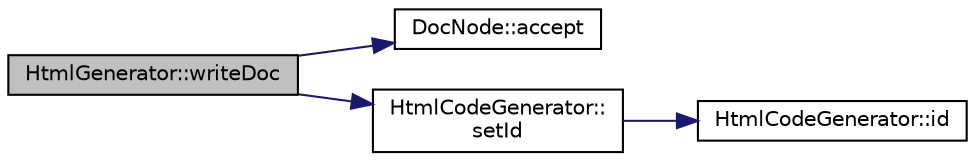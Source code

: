 digraph "HtmlGenerator::writeDoc"
{
 // LATEX_PDF_SIZE
  edge [fontname="Helvetica",fontsize="10",labelfontname="Helvetica",labelfontsize="10"];
  node [fontname="Helvetica",fontsize="10",shape=record];
  rankdir="LR";
  Node1 [label="HtmlGenerator::writeDoc",height=0.2,width=0.4,color="black", fillcolor="grey75", style="filled", fontcolor="black",tooltip=" "];
  Node1 -> Node2 [color="midnightblue",fontsize="10",style="solid",fontname="Helvetica"];
  Node2 [label="DocNode::accept",height=0.2,width=0.4,color="black", fillcolor="white", style="filled",URL="$classDocNode.html#a5303a550cbe6395663bf9b9dad28cbf1",tooltip=" "];
  Node1 -> Node3 [color="midnightblue",fontsize="10",style="solid",fontname="Helvetica"];
  Node3 [label="HtmlCodeGenerator::\lsetId",height=0.2,width=0.4,color="black", fillcolor="white", style="filled",URL="$classHtmlCodeGenerator.html#ad672b1fef16f2f34195cbc2957783288",tooltip=" "];
  Node3 -> Node4 [color="midnightblue",fontsize="10",style="solid",fontname="Helvetica"];
  Node4 [label="HtmlCodeGenerator::id",height=0.2,width=0.4,color="black", fillcolor="white", style="filled",URL="$classHtmlCodeGenerator.html#a7b0b250d3472eb89d96f4dd6f08f27e0",tooltip=" "];
}
